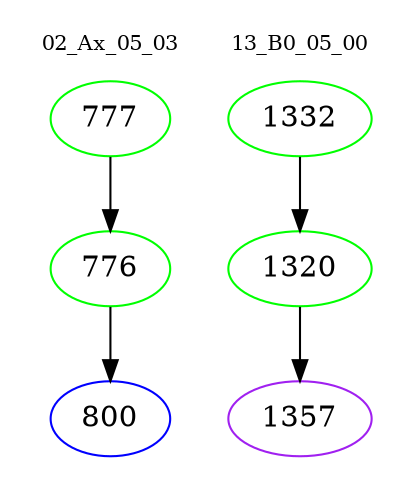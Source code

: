 digraph{
subgraph cluster_0 {
color = white
label = "02_Ax_05_03";
fontsize=10;
T0_777 [label="777", color="green"]
T0_777 -> T0_776 [color="black"]
T0_776 [label="776", color="green"]
T0_776 -> T0_800 [color="black"]
T0_800 [label="800", color="blue"]
}
subgraph cluster_1 {
color = white
label = "13_B0_05_00";
fontsize=10;
T1_1332 [label="1332", color="green"]
T1_1332 -> T1_1320 [color="black"]
T1_1320 [label="1320", color="green"]
T1_1320 -> T1_1357 [color="black"]
T1_1357 [label="1357", color="purple"]
}
}
